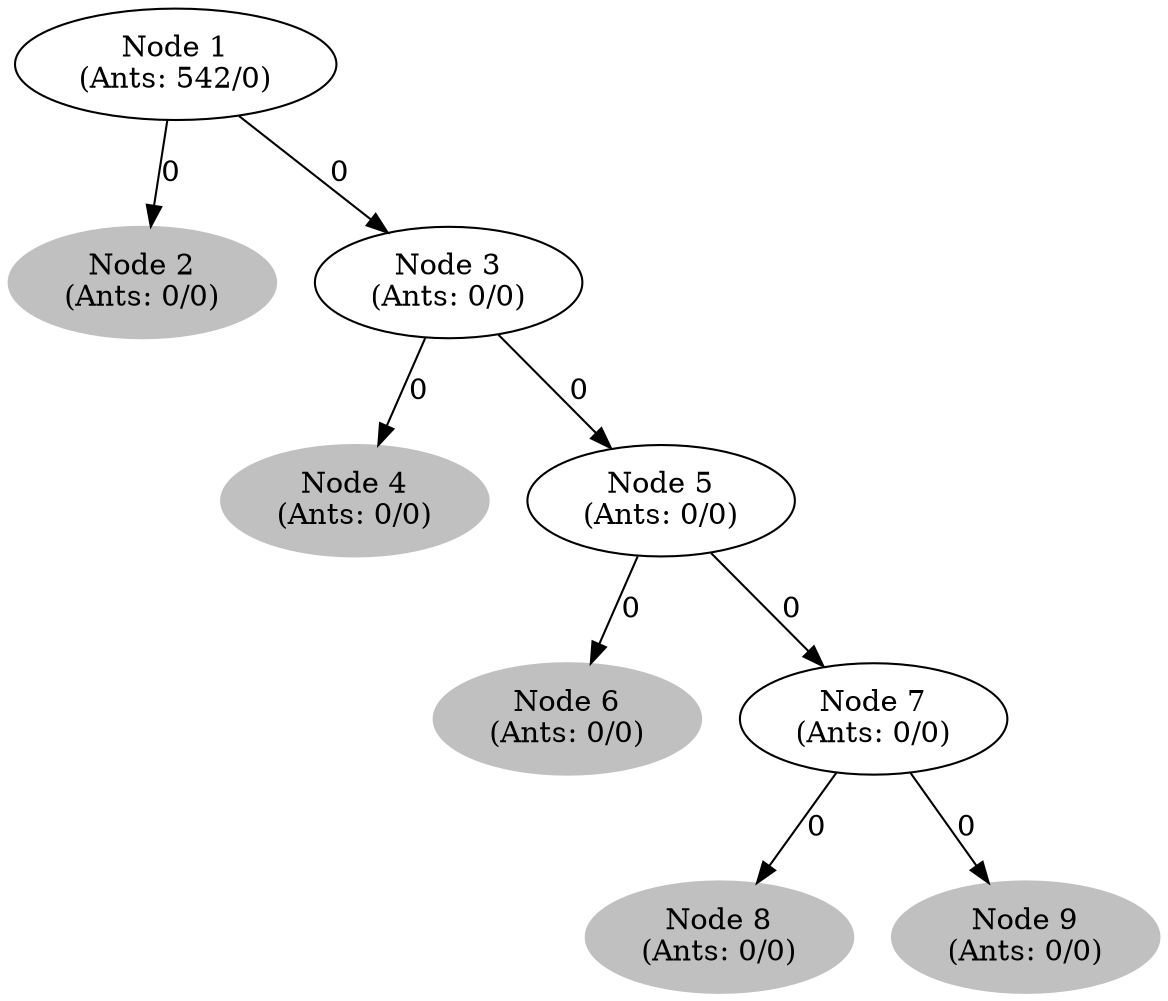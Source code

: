 digraph G {
	
	 "Node 2\n(Ants: 0/0)" [style=filled,color="gray"];
	"Node 1\n(Ants: 542/0)" -> "Node 2\n(Ants: 0/0)" [label=0];
	 "Node 1\n(Ants: 542/0)" -> "Node 3\n(Ants: 0/0)" [label=0];
	 "Node 4\n(Ants: 0/0)" [style=filled,color="gray"];
	"Node 3\n(Ants: 0/0)" -> "Node 4\n(Ants: 0/0)" [label=0];
	 "Node 3\n(Ants: 0/0)" -> "Node 5\n(Ants: 0/0)" [label=0];
	 "Node 6\n(Ants: 0/0)" [style=filled,color="gray"];
	"Node 5\n(Ants: 0/0)" -> "Node 6\n(Ants: 0/0)" [label=0];
	 "Node 5\n(Ants: 0/0)" -> "Node 7\n(Ants: 0/0)" [label=0];
	 "Node 8\n(Ants: 0/0)" [style=filled,color="gray"];
	"Node 7\n(Ants: 0/0)" -> "Node 8\n(Ants: 0/0)" [label=0];
	 "Node 9\n(Ants: 0/0)" [style=filled,color="gray"];
	"Node 7\n(Ants: 0/0)" -> "Node 9\n(Ants: 0/0)" [label=0];
	 
}
